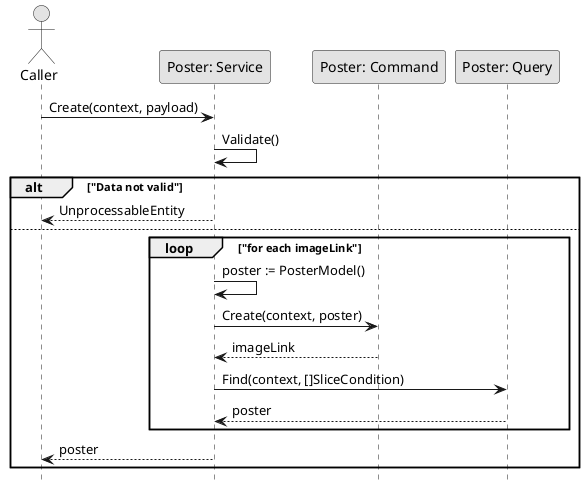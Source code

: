 @startuml CreatePoster

skinparam Monochrome true
skinparam Shadowing false
hide footbox

actor Caller
participant "Poster: Service" as PosterService
participant "Poster: Command" as PosterCommand
participant "Poster: Query" as PosterQuery

Caller->PosterService: Create(context, payload)
PosterService->PosterService: Validate()

alt "Data not valid"
    PosterService-->Caller: UnprocessableEntity
else
    loop "for each imageLink"
        PosterService->PosterService: poster := PosterModel()
        PosterService->PosterCommand: Create(context, poster)
        PosterCommand-->PosterService: imageLink

        PosterService->PosterQuery: Find(context, []SliceCondition)
        PosterQuery-->PosterService: poster
    end
    PosterService-->Caller: poster
end

@enduml